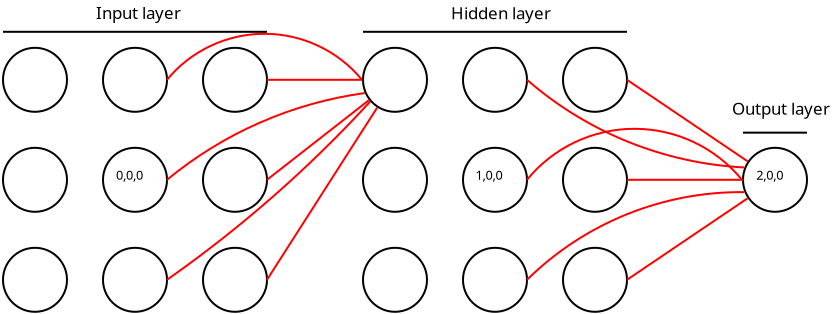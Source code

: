 <?xml version="1.0" encoding="UTF-8"?>
<dia:diagram xmlns:dia="http://www.lysator.liu.se/~alla/dia/">
  <dia:layer name="Background" visible="true" active="true">
    <dia:object type="Geometric - Perfect Circle" version="1" id="O0">
      <dia:attribute name="obj_pos">
        <dia:point val="33,7"/>
      </dia:attribute>
      <dia:attribute name="obj_bb">
        <dia:rectangle val="32.95,6.95;36.25,10.25"/>
      </dia:attribute>
      <dia:attribute name="meta">
        <dia:composite type="dict"/>
      </dia:attribute>
      <dia:attribute name="elem_corner">
        <dia:point val="33,7"/>
      </dia:attribute>
      <dia:attribute name="elem_width">
        <dia:real val="3.2"/>
      </dia:attribute>
      <dia:attribute name="elem_height">
        <dia:real val="3.2"/>
      </dia:attribute>
      <dia:attribute name="line_width">
        <dia:real val="0.1"/>
      </dia:attribute>
      <dia:attribute name="line_colour">
        <dia:color val="#000000"/>
      </dia:attribute>
      <dia:attribute name="fill_colour">
        <dia:color val="#ffffff"/>
      </dia:attribute>
      <dia:attribute name="show_background">
        <dia:boolean val="true"/>
      </dia:attribute>
      <dia:attribute name="line_style">
        <dia:enum val="0"/>
        <dia:real val="1"/>
      </dia:attribute>
      <dia:attribute name="flip_horizontal">
        <dia:boolean val="false"/>
      </dia:attribute>
      <dia:attribute name="flip_vertical">
        <dia:boolean val="false"/>
      </dia:attribute>
      <dia:attribute name="subscale">
        <dia:real val="1"/>
      </dia:attribute>
    </dia:object>
    <dia:object type="Geometric - Perfect Circle" version="1" id="O1">
      <dia:attribute name="obj_pos">
        <dia:point val="38,7"/>
      </dia:attribute>
      <dia:attribute name="obj_bb">
        <dia:rectangle val="37.95,6.95;41.25,10.25"/>
      </dia:attribute>
      <dia:attribute name="meta">
        <dia:composite type="dict"/>
      </dia:attribute>
      <dia:attribute name="elem_corner">
        <dia:point val="38,7"/>
      </dia:attribute>
      <dia:attribute name="elem_width">
        <dia:real val="3.2"/>
      </dia:attribute>
      <dia:attribute name="elem_height">
        <dia:real val="3.2"/>
      </dia:attribute>
      <dia:attribute name="line_width">
        <dia:real val="0.1"/>
      </dia:attribute>
      <dia:attribute name="line_colour">
        <dia:color val="#000000"/>
      </dia:attribute>
      <dia:attribute name="fill_colour">
        <dia:color val="#ffffff"/>
      </dia:attribute>
      <dia:attribute name="show_background">
        <dia:boolean val="true"/>
      </dia:attribute>
      <dia:attribute name="line_style">
        <dia:enum val="0"/>
        <dia:real val="1"/>
      </dia:attribute>
      <dia:attribute name="flip_horizontal">
        <dia:boolean val="false"/>
      </dia:attribute>
      <dia:attribute name="flip_vertical">
        <dia:boolean val="false"/>
      </dia:attribute>
      <dia:attribute name="subscale">
        <dia:real val="1"/>
      </dia:attribute>
    </dia:object>
    <dia:object type="Geometric - Perfect Circle" version="1" id="O2">
      <dia:attribute name="obj_pos">
        <dia:point val="33,12"/>
      </dia:attribute>
      <dia:attribute name="obj_bb">
        <dia:rectangle val="32.95,11.95;36.25,15.25"/>
      </dia:attribute>
      <dia:attribute name="meta">
        <dia:composite type="dict"/>
      </dia:attribute>
      <dia:attribute name="elem_corner">
        <dia:point val="33,12"/>
      </dia:attribute>
      <dia:attribute name="elem_width">
        <dia:real val="3.2"/>
      </dia:attribute>
      <dia:attribute name="elem_height">
        <dia:real val="3.2"/>
      </dia:attribute>
      <dia:attribute name="line_width">
        <dia:real val="0.1"/>
      </dia:attribute>
      <dia:attribute name="line_colour">
        <dia:color val="#000000"/>
      </dia:attribute>
      <dia:attribute name="fill_colour">
        <dia:color val="#ffffff"/>
      </dia:attribute>
      <dia:attribute name="show_background">
        <dia:boolean val="true"/>
      </dia:attribute>
      <dia:attribute name="line_style">
        <dia:enum val="0"/>
        <dia:real val="1"/>
      </dia:attribute>
      <dia:attribute name="flip_horizontal">
        <dia:boolean val="false"/>
      </dia:attribute>
      <dia:attribute name="flip_vertical">
        <dia:boolean val="false"/>
      </dia:attribute>
      <dia:attribute name="subscale">
        <dia:real val="1"/>
      </dia:attribute>
    </dia:object>
    <dia:object type="Geometric - Perfect Circle" version="1" id="O3">
      <dia:attribute name="obj_pos">
        <dia:point val="38,12"/>
      </dia:attribute>
      <dia:attribute name="obj_bb">
        <dia:rectangle val="37.95,11.95;41.25,15.25"/>
      </dia:attribute>
      <dia:attribute name="meta">
        <dia:composite type="dict"/>
      </dia:attribute>
      <dia:attribute name="elem_corner">
        <dia:point val="38,12"/>
      </dia:attribute>
      <dia:attribute name="elem_width">
        <dia:real val="3.2"/>
      </dia:attribute>
      <dia:attribute name="elem_height">
        <dia:real val="3.2"/>
      </dia:attribute>
      <dia:attribute name="line_width">
        <dia:real val="0.1"/>
      </dia:attribute>
      <dia:attribute name="line_colour">
        <dia:color val="#000000"/>
      </dia:attribute>
      <dia:attribute name="fill_colour">
        <dia:color val="#ffffff"/>
      </dia:attribute>
      <dia:attribute name="show_background">
        <dia:boolean val="true"/>
      </dia:attribute>
      <dia:attribute name="line_style">
        <dia:enum val="0"/>
        <dia:real val="1"/>
      </dia:attribute>
      <dia:attribute name="flip_horizontal">
        <dia:boolean val="false"/>
      </dia:attribute>
      <dia:attribute name="flip_vertical">
        <dia:boolean val="false"/>
      </dia:attribute>
      <dia:attribute name="subscale">
        <dia:real val="1"/>
      </dia:attribute>
    </dia:object>
    <dia:object type="Geometric - Perfect Circle" version="1" id="O4">
      <dia:attribute name="obj_pos">
        <dia:point val="43,7"/>
      </dia:attribute>
      <dia:attribute name="obj_bb">
        <dia:rectangle val="42.95,6.95;46.25,10.25"/>
      </dia:attribute>
      <dia:attribute name="meta">
        <dia:composite type="dict"/>
      </dia:attribute>
      <dia:attribute name="elem_corner">
        <dia:point val="43,7"/>
      </dia:attribute>
      <dia:attribute name="elem_width">
        <dia:real val="3.2"/>
      </dia:attribute>
      <dia:attribute name="elem_height">
        <dia:real val="3.2"/>
      </dia:attribute>
      <dia:attribute name="line_width">
        <dia:real val="0.1"/>
      </dia:attribute>
      <dia:attribute name="line_colour">
        <dia:color val="#000000"/>
      </dia:attribute>
      <dia:attribute name="fill_colour">
        <dia:color val="#ffffff"/>
      </dia:attribute>
      <dia:attribute name="show_background">
        <dia:boolean val="true"/>
      </dia:attribute>
      <dia:attribute name="line_style">
        <dia:enum val="0"/>
        <dia:real val="1"/>
      </dia:attribute>
      <dia:attribute name="flip_horizontal">
        <dia:boolean val="false"/>
      </dia:attribute>
      <dia:attribute name="flip_vertical">
        <dia:boolean val="false"/>
      </dia:attribute>
      <dia:attribute name="subscale">
        <dia:real val="1"/>
      </dia:attribute>
    </dia:object>
    <dia:object type="Geometric - Perfect Circle" version="1" id="O5">
      <dia:attribute name="obj_pos">
        <dia:point val="43,12"/>
      </dia:attribute>
      <dia:attribute name="obj_bb">
        <dia:rectangle val="42.95,11.95;46.25,15.25"/>
      </dia:attribute>
      <dia:attribute name="meta">
        <dia:composite type="dict"/>
      </dia:attribute>
      <dia:attribute name="elem_corner">
        <dia:point val="43,12"/>
      </dia:attribute>
      <dia:attribute name="elem_width">
        <dia:real val="3.2"/>
      </dia:attribute>
      <dia:attribute name="elem_height">
        <dia:real val="3.2"/>
      </dia:attribute>
      <dia:attribute name="line_width">
        <dia:real val="0.1"/>
      </dia:attribute>
      <dia:attribute name="line_colour">
        <dia:color val="#000000"/>
      </dia:attribute>
      <dia:attribute name="fill_colour">
        <dia:color val="#ffffff"/>
      </dia:attribute>
      <dia:attribute name="show_background">
        <dia:boolean val="true"/>
      </dia:attribute>
      <dia:attribute name="line_style">
        <dia:enum val="0"/>
        <dia:real val="1"/>
      </dia:attribute>
      <dia:attribute name="flip_horizontal">
        <dia:boolean val="false"/>
      </dia:attribute>
      <dia:attribute name="flip_vertical">
        <dia:boolean val="false"/>
      </dia:attribute>
      <dia:attribute name="subscale">
        <dia:real val="1"/>
      </dia:attribute>
    </dia:object>
    <dia:object type="Geometric - Perfect Circle" version="1" id="O6">
      <dia:attribute name="obj_pos">
        <dia:point val="33,17"/>
      </dia:attribute>
      <dia:attribute name="obj_bb">
        <dia:rectangle val="32.95,16.95;36.25,20.25"/>
      </dia:attribute>
      <dia:attribute name="meta">
        <dia:composite type="dict"/>
      </dia:attribute>
      <dia:attribute name="elem_corner">
        <dia:point val="33,17"/>
      </dia:attribute>
      <dia:attribute name="elem_width">
        <dia:real val="3.2"/>
      </dia:attribute>
      <dia:attribute name="elem_height">
        <dia:real val="3.2"/>
      </dia:attribute>
      <dia:attribute name="line_width">
        <dia:real val="0.1"/>
      </dia:attribute>
      <dia:attribute name="line_colour">
        <dia:color val="#000000"/>
      </dia:attribute>
      <dia:attribute name="fill_colour">
        <dia:color val="#ffffff"/>
      </dia:attribute>
      <dia:attribute name="show_background">
        <dia:boolean val="true"/>
      </dia:attribute>
      <dia:attribute name="line_style">
        <dia:enum val="0"/>
        <dia:real val="1"/>
      </dia:attribute>
      <dia:attribute name="flip_horizontal">
        <dia:boolean val="false"/>
      </dia:attribute>
      <dia:attribute name="flip_vertical">
        <dia:boolean val="false"/>
      </dia:attribute>
      <dia:attribute name="subscale">
        <dia:real val="1"/>
      </dia:attribute>
    </dia:object>
    <dia:object type="Geometric - Perfect Circle" version="1" id="O7">
      <dia:attribute name="obj_pos">
        <dia:point val="38,17"/>
      </dia:attribute>
      <dia:attribute name="obj_bb">
        <dia:rectangle val="37.95,16.95;41.25,20.25"/>
      </dia:attribute>
      <dia:attribute name="meta">
        <dia:composite type="dict"/>
      </dia:attribute>
      <dia:attribute name="elem_corner">
        <dia:point val="38,17"/>
      </dia:attribute>
      <dia:attribute name="elem_width">
        <dia:real val="3.2"/>
      </dia:attribute>
      <dia:attribute name="elem_height">
        <dia:real val="3.2"/>
      </dia:attribute>
      <dia:attribute name="line_width">
        <dia:real val="0.1"/>
      </dia:attribute>
      <dia:attribute name="line_colour">
        <dia:color val="#000000"/>
      </dia:attribute>
      <dia:attribute name="fill_colour">
        <dia:color val="#ffffff"/>
      </dia:attribute>
      <dia:attribute name="show_background">
        <dia:boolean val="true"/>
      </dia:attribute>
      <dia:attribute name="line_style">
        <dia:enum val="0"/>
        <dia:real val="1"/>
      </dia:attribute>
      <dia:attribute name="flip_horizontal">
        <dia:boolean val="false"/>
      </dia:attribute>
      <dia:attribute name="flip_vertical">
        <dia:boolean val="false"/>
      </dia:attribute>
      <dia:attribute name="subscale">
        <dia:real val="1"/>
      </dia:attribute>
    </dia:object>
    <dia:object type="Geometric - Perfect Circle" version="1" id="O8">
      <dia:attribute name="obj_pos">
        <dia:point val="43,17"/>
      </dia:attribute>
      <dia:attribute name="obj_bb">
        <dia:rectangle val="42.95,16.95;46.25,20.25"/>
      </dia:attribute>
      <dia:attribute name="meta">
        <dia:composite type="dict"/>
      </dia:attribute>
      <dia:attribute name="elem_corner">
        <dia:point val="43,17"/>
      </dia:attribute>
      <dia:attribute name="elem_width">
        <dia:real val="3.2"/>
      </dia:attribute>
      <dia:attribute name="elem_height">
        <dia:real val="3.2"/>
      </dia:attribute>
      <dia:attribute name="line_width">
        <dia:real val="0.1"/>
      </dia:attribute>
      <dia:attribute name="line_colour">
        <dia:color val="#000000"/>
      </dia:attribute>
      <dia:attribute name="fill_colour">
        <dia:color val="#ffffff"/>
      </dia:attribute>
      <dia:attribute name="show_background">
        <dia:boolean val="true"/>
      </dia:attribute>
      <dia:attribute name="line_style">
        <dia:enum val="0"/>
        <dia:real val="1"/>
      </dia:attribute>
      <dia:attribute name="flip_horizontal">
        <dia:boolean val="false"/>
      </dia:attribute>
      <dia:attribute name="flip_vertical">
        <dia:boolean val="false"/>
      </dia:attribute>
      <dia:attribute name="subscale">
        <dia:real val="1"/>
      </dia:attribute>
    </dia:object>
    <dia:object type="Geometric - Perfect Circle" version="1" id="O9">
      <dia:attribute name="obj_pos">
        <dia:point val="52,12"/>
      </dia:attribute>
      <dia:attribute name="obj_bb">
        <dia:rectangle val="51.95,11.95;55.25,15.25"/>
      </dia:attribute>
      <dia:attribute name="meta">
        <dia:composite type="dict"/>
      </dia:attribute>
      <dia:attribute name="elem_corner">
        <dia:point val="52,12"/>
      </dia:attribute>
      <dia:attribute name="elem_width">
        <dia:real val="3.2"/>
      </dia:attribute>
      <dia:attribute name="elem_height">
        <dia:real val="3.2"/>
      </dia:attribute>
      <dia:attribute name="line_width">
        <dia:real val="0.1"/>
      </dia:attribute>
      <dia:attribute name="line_colour">
        <dia:color val="#000000"/>
      </dia:attribute>
      <dia:attribute name="fill_colour">
        <dia:color val="#ffffff"/>
      </dia:attribute>
      <dia:attribute name="show_background">
        <dia:boolean val="true"/>
      </dia:attribute>
      <dia:attribute name="line_style">
        <dia:enum val="0"/>
        <dia:real val="1"/>
      </dia:attribute>
      <dia:attribute name="flip_horizontal">
        <dia:boolean val="false"/>
      </dia:attribute>
      <dia:attribute name="flip_vertical">
        <dia:boolean val="false"/>
      </dia:attribute>
      <dia:attribute name="subscale">
        <dia:real val="1"/>
      </dia:attribute>
    </dia:object>
    <dia:object type="Geometric - Perfect Circle" version="1" id="O10">
      <dia:attribute name="obj_pos">
        <dia:point val="15,7"/>
      </dia:attribute>
      <dia:attribute name="obj_bb">
        <dia:rectangle val="14.95,6.95;18.25,10.25"/>
      </dia:attribute>
      <dia:attribute name="meta">
        <dia:composite type="dict"/>
      </dia:attribute>
      <dia:attribute name="elem_corner">
        <dia:point val="15,7"/>
      </dia:attribute>
      <dia:attribute name="elem_width">
        <dia:real val="3.2"/>
      </dia:attribute>
      <dia:attribute name="elem_height">
        <dia:real val="3.2"/>
      </dia:attribute>
      <dia:attribute name="line_width">
        <dia:real val="0.1"/>
      </dia:attribute>
      <dia:attribute name="line_colour">
        <dia:color val="#000000"/>
      </dia:attribute>
      <dia:attribute name="fill_colour">
        <dia:color val="#ffffff"/>
      </dia:attribute>
      <dia:attribute name="show_background">
        <dia:boolean val="true"/>
      </dia:attribute>
      <dia:attribute name="line_style">
        <dia:enum val="0"/>
        <dia:real val="1"/>
      </dia:attribute>
      <dia:attribute name="flip_horizontal">
        <dia:boolean val="false"/>
      </dia:attribute>
      <dia:attribute name="flip_vertical">
        <dia:boolean val="false"/>
      </dia:attribute>
      <dia:attribute name="subscale">
        <dia:real val="1"/>
      </dia:attribute>
    </dia:object>
    <dia:object type="Geometric - Perfect Circle" version="1" id="O11">
      <dia:attribute name="obj_pos">
        <dia:point val="20,7"/>
      </dia:attribute>
      <dia:attribute name="obj_bb">
        <dia:rectangle val="19.95,6.95;23.25,10.25"/>
      </dia:attribute>
      <dia:attribute name="meta">
        <dia:composite type="dict"/>
      </dia:attribute>
      <dia:attribute name="elem_corner">
        <dia:point val="20,7"/>
      </dia:attribute>
      <dia:attribute name="elem_width">
        <dia:real val="3.2"/>
      </dia:attribute>
      <dia:attribute name="elem_height">
        <dia:real val="3.2"/>
      </dia:attribute>
      <dia:attribute name="line_width">
        <dia:real val="0.1"/>
      </dia:attribute>
      <dia:attribute name="line_colour">
        <dia:color val="#000000"/>
      </dia:attribute>
      <dia:attribute name="fill_colour">
        <dia:color val="#ffffff"/>
      </dia:attribute>
      <dia:attribute name="show_background">
        <dia:boolean val="true"/>
      </dia:attribute>
      <dia:attribute name="line_style">
        <dia:enum val="0"/>
        <dia:real val="1"/>
      </dia:attribute>
      <dia:attribute name="flip_horizontal">
        <dia:boolean val="false"/>
      </dia:attribute>
      <dia:attribute name="flip_vertical">
        <dia:boolean val="false"/>
      </dia:attribute>
      <dia:attribute name="subscale">
        <dia:real val="1"/>
      </dia:attribute>
    </dia:object>
    <dia:object type="Geometric - Perfect Circle" version="1" id="O12">
      <dia:attribute name="obj_pos">
        <dia:point val="15,12"/>
      </dia:attribute>
      <dia:attribute name="obj_bb">
        <dia:rectangle val="14.95,11.95;18.25,15.25"/>
      </dia:attribute>
      <dia:attribute name="meta">
        <dia:composite type="dict"/>
      </dia:attribute>
      <dia:attribute name="elem_corner">
        <dia:point val="15,12"/>
      </dia:attribute>
      <dia:attribute name="elem_width">
        <dia:real val="3.2"/>
      </dia:attribute>
      <dia:attribute name="elem_height">
        <dia:real val="3.2"/>
      </dia:attribute>
      <dia:attribute name="line_width">
        <dia:real val="0.1"/>
      </dia:attribute>
      <dia:attribute name="line_colour">
        <dia:color val="#000000"/>
      </dia:attribute>
      <dia:attribute name="fill_colour">
        <dia:color val="#ffffff"/>
      </dia:attribute>
      <dia:attribute name="show_background">
        <dia:boolean val="true"/>
      </dia:attribute>
      <dia:attribute name="line_style">
        <dia:enum val="0"/>
        <dia:real val="1"/>
      </dia:attribute>
      <dia:attribute name="flip_horizontal">
        <dia:boolean val="false"/>
      </dia:attribute>
      <dia:attribute name="flip_vertical">
        <dia:boolean val="false"/>
      </dia:attribute>
      <dia:attribute name="subscale">
        <dia:real val="1"/>
      </dia:attribute>
    </dia:object>
    <dia:object type="Geometric - Perfect Circle" version="1" id="O13">
      <dia:attribute name="obj_pos">
        <dia:point val="20,12"/>
      </dia:attribute>
      <dia:attribute name="obj_bb">
        <dia:rectangle val="19.95,11.95;23.25,15.25"/>
      </dia:attribute>
      <dia:attribute name="meta">
        <dia:composite type="dict"/>
      </dia:attribute>
      <dia:attribute name="elem_corner">
        <dia:point val="20,12"/>
      </dia:attribute>
      <dia:attribute name="elem_width">
        <dia:real val="3.2"/>
      </dia:attribute>
      <dia:attribute name="elem_height">
        <dia:real val="3.2"/>
      </dia:attribute>
      <dia:attribute name="line_width">
        <dia:real val="0.1"/>
      </dia:attribute>
      <dia:attribute name="line_colour">
        <dia:color val="#000000"/>
      </dia:attribute>
      <dia:attribute name="fill_colour">
        <dia:color val="#ffffff"/>
      </dia:attribute>
      <dia:attribute name="show_background">
        <dia:boolean val="true"/>
      </dia:attribute>
      <dia:attribute name="line_style">
        <dia:enum val="0"/>
        <dia:real val="1"/>
      </dia:attribute>
      <dia:attribute name="flip_horizontal">
        <dia:boolean val="false"/>
      </dia:attribute>
      <dia:attribute name="flip_vertical">
        <dia:boolean val="false"/>
      </dia:attribute>
      <dia:attribute name="subscale">
        <dia:real val="1"/>
      </dia:attribute>
    </dia:object>
    <dia:object type="Geometric - Perfect Circle" version="1" id="O14">
      <dia:attribute name="obj_pos">
        <dia:point val="25,7"/>
      </dia:attribute>
      <dia:attribute name="obj_bb">
        <dia:rectangle val="24.95,6.95;28.25,10.25"/>
      </dia:attribute>
      <dia:attribute name="meta">
        <dia:composite type="dict"/>
      </dia:attribute>
      <dia:attribute name="elem_corner">
        <dia:point val="25,7"/>
      </dia:attribute>
      <dia:attribute name="elem_width">
        <dia:real val="3.2"/>
      </dia:attribute>
      <dia:attribute name="elem_height">
        <dia:real val="3.2"/>
      </dia:attribute>
      <dia:attribute name="line_width">
        <dia:real val="0.1"/>
      </dia:attribute>
      <dia:attribute name="line_colour">
        <dia:color val="#000000"/>
      </dia:attribute>
      <dia:attribute name="fill_colour">
        <dia:color val="#ffffff"/>
      </dia:attribute>
      <dia:attribute name="show_background">
        <dia:boolean val="true"/>
      </dia:attribute>
      <dia:attribute name="line_style">
        <dia:enum val="0"/>
        <dia:real val="1"/>
      </dia:attribute>
      <dia:attribute name="flip_horizontal">
        <dia:boolean val="false"/>
      </dia:attribute>
      <dia:attribute name="flip_vertical">
        <dia:boolean val="false"/>
      </dia:attribute>
      <dia:attribute name="subscale">
        <dia:real val="1"/>
      </dia:attribute>
    </dia:object>
    <dia:object type="Geometric - Perfect Circle" version="1" id="O15">
      <dia:attribute name="obj_pos">
        <dia:point val="25,12"/>
      </dia:attribute>
      <dia:attribute name="obj_bb">
        <dia:rectangle val="24.95,11.95;28.25,15.25"/>
      </dia:attribute>
      <dia:attribute name="meta">
        <dia:composite type="dict"/>
      </dia:attribute>
      <dia:attribute name="elem_corner">
        <dia:point val="25,12"/>
      </dia:attribute>
      <dia:attribute name="elem_width">
        <dia:real val="3.2"/>
      </dia:attribute>
      <dia:attribute name="elem_height">
        <dia:real val="3.2"/>
      </dia:attribute>
      <dia:attribute name="line_width">
        <dia:real val="0.1"/>
      </dia:attribute>
      <dia:attribute name="line_colour">
        <dia:color val="#000000"/>
      </dia:attribute>
      <dia:attribute name="fill_colour">
        <dia:color val="#ffffff"/>
      </dia:attribute>
      <dia:attribute name="show_background">
        <dia:boolean val="true"/>
      </dia:attribute>
      <dia:attribute name="line_style">
        <dia:enum val="0"/>
        <dia:real val="1"/>
      </dia:attribute>
      <dia:attribute name="flip_horizontal">
        <dia:boolean val="false"/>
      </dia:attribute>
      <dia:attribute name="flip_vertical">
        <dia:boolean val="false"/>
      </dia:attribute>
      <dia:attribute name="subscale">
        <dia:real val="1"/>
      </dia:attribute>
    </dia:object>
    <dia:object type="Geometric - Perfect Circle" version="1" id="O16">
      <dia:attribute name="obj_pos">
        <dia:point val="15,17"/>
      </dia:attribute>
      <dia:attribute name="obj_bb">
        <dia:rectangle val="14.95,16.95;18.25,20.25"/>
      </dia:attribute>
      <dia:attribute name="meta">
        <dia:composite type="dict"/>
      </dia:attribute>
      <dia:attribute name="elem_corner">
        <dia:point val="15,17"/>
      </dia:attribute>
      <dia:attribute name="elem_width">
        <dia:real val="3.2"/>
      </dia:attribute>
      <dia:attribute name="elem_height">
        <dia:real val="3.2"/>
      </dia:attribute>
      <dia:attribute name="line_width">
        <dia:real val="0.1"/>
      </dia:attribute>
      <dia:attribute name="line_colour">
        <dia:color val="#000000"/>
      </dia:attribute>
      <dia:attribute name="fill_colour">
        <dia:color val="#ffffff"/>
      </dia:attribute>
      <dia:attribute name="show_background">
        <dia:boolean val="true"/>
      </dia:attribute>
      <dia:attribute name="line_style">
        <dia:enum val="0"/>
        <dia:real val="1"/>
      </dia:attribute>
      <dia:attribute name="flip_horizontal">
        <dia:boolean val="false"/>
      </dia:attribute>
      <dia:attribute name="flip_vertical">
        <dia:boolean val="false"/>
      </dia:attribute>
      <dia:attribute name="subscale">
        <dia:real val="1"/>
      </dia:attribute>
    </dia:object>
    <dia:object type="Geometric - Perfect Circle" version="1" id="O17">
      <dia:attribute name="obj_pos">
        <dia:point val="20,17"/>
      </dia:attribute>
      <dia:attribute name="obj_bb">
        <dia:rectangle val="19.95,16.95;23.25,20.25"/>
      </dia:attribute>
      <dia:attribute name="meta">
        <dia:composite type="dict"/>
      </dia:attribute>
      <dia:attribute name="elem_corner">
        <dia:point val="20,17"/>
      </dia:attribute>
      <dia:attribute name="elem_width">
        <dia:real val="3.2"/>
      </dia:attribute>
      <dia:attribute name="elem_height">
        <dia:real val="3.2"/>
      </dia:attribute>
      <dia:attribute name="line_width">
        <dia:real val="0.1"/>
      </dia:attribute>
      <dia:attribute name="line_colour">
        <dia:color val="#000000"/>
      </dia:attribute>
      <dia:attribute name="fill_colour">
        <dia:color val="#ffffff"/>
      </dia:attribute>
      <dia:attribute name="show_background">
        <dia:boolean val="true"/>
      </dia:attribute>
      <dia:attribute name="line_style">
        <dia:enum val="0"/>
        <dia:real val="1"/>
      </dia:attribute>
      <dia:attribute name="flip_horizontal">
        <dia:boolean val="false"/>
      </dia:attribute>
      <dia:attribute name="flip_vertical">
        <dia:boolean val="false"/>
      </dia:attribute>
      <dia:attribute name="subscale">
        <dia:real val="1"/>
      </dia:attribute>
    </dia:object>
    <dia:object type="Geometric - Perfect Circle" version="1" id="O18">
      <dia:attribute name="obj_pos">
        <dia:point val="25,17"/>
      </dia:attribute>
      <dia:attribute name="obj_bb">
        <dia:rectangle val="24.95,16.95;28.25,20.25"/>
      </dia:attribute>
      <dia:attribute name="meta">
        <dia:composite type="dict"/>
      </dia:attribute>
      <dia:attribute name="elem_corner">
        <dia:point val="25,17"/>
      </dia:attribute>
      <dia:attribute name="elem_width">
        <dia:real val="3.2"/>
      </dia:attribute>
      <dia:attribute name="elem_height">
        <dia:real val="3.2"/>
      </dia:attribute>
      <dia:attribute name="line_width">
        <dia:real val="0.1"/>
      </dia:attribute>
      <dia:attribute name="line_colour">
        <dia:color val="#000000"/>
      </dia:attribute>
      <dia:attribute name="fill_colour">
        <dia:color val="#ffffff"/>
      </dia:attribute>
      <dia:attribute name="show_background">
        <dia:boolean val="true"/>
      </dia:attribute>
      <dia:attribute name="line_style">
        <dia:enum val="0"/>
        <dia:real val="1"/>
      </dia:attribute>
      <dia:attribute name="flip_horizontal">
        <dia:boolean val="false"/>
      </dia:attribute>
      <dia:attribute name="flip_vertical">
        <dia:boolean val="false"/>
      </dia:attribute>
      <dia:attribute name="subscale">
        <dia:real val="1"/>
      </dia:attribute>
    </dia:object>
    <dia:object type="Standard - Text" version="1" id="O19">
      <dia:attribute name="obj_pos">
        <dia:point val="19.65,5.565"/>
      </dia:attribute>
      <dia:attribute name="obj_bb">
        <dia:rectangle val="19.65,4.778;24.238,5.765"/>
      </dia:attribute>
      <dia:attribute name="text">
        <dia:composite type="text">
          <dia:attribute name="string">
            <dia:string>#Input layer#</dia:string>
          </dia:attribute>
          <dia:attribute name="font">
            <dia:font family="sans" style="0" name="Helvetica"/>
          </dia:attribute>
          <dia:attribute name="height">
            <dia:real val="1.058"/>
          </dia:attribute>
          <dia:attribute name="pos">
            <dia:point val="19.65,5.565"/>
          </dia:attribute>
          <dia:attribute name="color">
            <dia:color val="#000000"/>
          </dia:attribute>
          <dia:attribute name="alignment">
            <dia:enum val="0"/>
          </dia:attribute>
        </dia:composite>
      </dia:attribute>
      <dia:attribute name="valign">
        <dia:enum val="3"/>
      </dia:attribute>
    </dia:object>
    <dia:object type="Standard - Text" version="1" id="O20">
      <dia:attribute name="obj_pos">
        <dia:point val="37.4,5.57"/>
      </dia:attribute>
      <dia:attribute name="obj_bb">
        <dia:rectangle val="37.4,4.782;42.797,5.77"/>
      </dia:attribute>
      <dia:attribute name="text">
        <dia:composite type="text">
          <dia:attribute name="string">
            <dia:string>#Hidden layer#</dia:string>
          </dia:attribute>
          <dia:attribute name="font">
            <dia:font family="sans" style="0" name="Helvetica"/>
          </dia:attribute>
          <dia:attribute name="height">
            <dia:real val="1.058"/>
          </dia:attribute>
          <dia:attribute name="pos">
            <dia:point val="37.4,5.57"/>
          </dia:attribute>
          <dia:attribute name="color">
            <dia:color val="#000000"/>
          </dia:attribute>
          <dia:attribute name="alignment">
            <dia:enum val="0"/>
          </dia:attribute>
        </dia:composite>
      </dia:attribute>
      <dia:attribute name="valign">
        <dia:enum val="3"/>
      </dia:attribute>
    </dia:object>
    <dia:object type="Standard - Text" version="1" id="O21">
      <dia:attribute name="obj_pos">
        <dia:point val="51.45,10.352"/>
      </dia:attribute>
      <dia:attribute name="obj_bb">
        <dia:rectangle val="51.45,9.564;56.788,10.552"/>
      </dia:attribute>
      <dia:attribute name="text">
        <dia:composite type="text">
          <dia:attribute name="string">
            <dia:string>#Output layer#</dia:string>
          </dia:attribute>
          <dia:attribute name="font">
            <dia:font family="sans" style="0" name="Helvetica"/>
          </dia:attribute>
          <dia:attribute name="height">
            <dia:real val="1.058"/>
          </dia:attribute>
          <dia:attribute name="pos">
            <dia:point val="51.45,10.352"/>
          </dia:attribute>
          <dia:attribute name="color">
            <dia:color val="#000000"/>
          </dia:attribute>
          <dia:attribute name="alignment">
            <dia:enum val="0"/>
          </dia:attribute>
        </dia:composite>
      </dia:attribute>
      <dia:attribute name="valign">
        <dia:enum val="3"/>
      </dia:attribute>
    </dia:object>
    <dia:object type="Standard - Line" version="0" id="O22">
      <dia:attribute name="obj_pos">
        <dia:point val="28.2,8.6"/>
      </dia:attribute>
      <dia:attribute name="obj_bb">
        <dia:rectangle val="28.15,8.55;33.0,8.65"/>
      </dia:attribute>
      <dia:attribute name="conn_endpoints">
        <dia:point val="28.2,8.6"/>
        <dia:point val="32.95,8.6"/>
      </dia:attribute>
      <dia:attribute name="numcp">
        <dia:int val="1"/>
      </dia:attribute>
      <dia:attribute name="line_color">
        <dia:color val="#ff0000"/>
      </dia:attribute>
      <dia:connections>
        <dia:connection handle="0" to="O14" connection="3"/>
        <dia:connection handle="1" to="O0" connection="8"/>
      </dia:connections>
    </dia:object>
    <dia:object type="Standard - Line" version="0" id="O23">
      <dia:attribute name="obj_pos">
        <dia:point val="46.2,8.6"/>
      </dia:attribute>
      <dia:attribute name="obj_bb">
        <dia:rectangle val="46.131,8.531;52.303,12.746"/>
      </dia:attribute>
      <dia:attribute name="conn_endpoints">
        <dia:point val="46.2,8.6"/>
        <dia:point val="52.233,12.677"/>
      </dia:attribute>
      <dia:attribute name="numcp">
        <dia:int val="1"/>
      </dia:attribute>
      <dia:attribute name="line_color">
        <dia:color val="#ff0000"/>
      </dia:attribute>
      <dia:connections>
        <dia:connection handle="0" to="O4" connection="3"/>
        <dia:connection handle="1" to="O9" connection="8"/>
      </dia:connections>
    </dia:object>
    <dia:object type="Standard - Line" version="0" id="O24">
      <dia:attribute name="obj_pos">
        <dia:point val="46.2,13.6"/>
      </dia:attribute>
      <dia:attribute name="obj_bb">
        <dia:rectangle val="46.15,13.55;52.05,13.65"/>
      </dia:attribute>
      <dia:attribute name="conn_endpoints">
        <dia:point val="46.2,13.6"/>
        <dia:point val="52,13.6"/>
      </dia:attribute>
      <dia:attribute name="numcp">
        <dia:int val="1"/>
      </dia:attribute>
      <dia:attribute name="line_color">
        <dia:color val="#ff0000"/>
      </dia:attribute>
      <dia:connections>
        <dia:connection handle="0" to="O5" connection="3"/>
        <dia:connection handle="1" to="O9" connection="2"/>
      </dia:connections>
    </dia:object>
    <dia:object type="Standard - Line" version="0" id="O25">
      <dia:attribute name="obj_pos">
        <dia:point val="46.2,18.6"/>
      </dia:attribute>
      <dia:attribute name="obj_bb">
        <dia:rectangle val="46.131,14.454;52.303,18.669"/>
      </dia:attribute>
      <dia:attribute name="conn_endpoints">
        <dia:point val="46.2,18.6"/>
        <dia:point val="52.233,14.524"/>
      </dia:attribute>
      <dia:attribute name="numcp">
        <dia:int val="1"/>
      </dia:attribute>
      <dia:attribute name="line_color">
        <dia:color val="#ff0000"/>
      </dia:attribute>
      <dia:connections>
        <dia:connection handle="0" to="O8" connection="3"/>
        <dia:connection handle="1" to="O9" connection="8"/>
      </dia:connections>
    </dia:object>
    <dia:object type="Standard - Arc" version="0" id="O26">
      <dia:attribute name="obj_pos">
        <dia:point val="41.2,18.6"/>
      </dia:attribute>
      <dia:attribute name="obj_bb">
        <dia:rectangle val="41.135,13.535;53.665,18.665"/>
      </dia:attribute>
      <dia:attribute name="conn_endpoints">
        <dia:point val="41.2,18.6"/>
        <dia:point val="53.6,13.6"/>
      </dia:attribute>
      <dia:attribute name="arc_color">
        <dia:color val="#ff0000"/>
      </dia:attribute>
      <dia:attribute name="curve_distance">
        <dia:real val="-1.17"/>
      </dia:attribute>
      <dia:attribute name="line_width">
        <dia:real val="0.1"/>
      </dia:attribute>
      <dia:connections>
        <dia:connection handle="0" to="O7" connection="3"/>
        <dia:connection handle="1" to="O9" connection="8"/>
      </dia:connections>
    </dia:object>
    <dia:object type="Standard - Arc" version="0" id="O27">
      <dia:attribute name="obj_pos">
        <dia:point val="41.2,13.6"/>
      </dia:attribute>
      <dia:attribute name="obj_bb">
        <dia:rectangle val="41.15,11;53.65,13.65"/>
      </dia:attribute>
      <dia:attribute name="conn_endpoints">
        <dia:point val="41.2,13.6"/>
        <dia:point val="53.6,13.6"/>
      </dia:attribute>
      <dia:attribute name="arc_color">
        <dia:color val="#ff0000"/>
      </dia:attribute>
      <dia:attribute name="curve_distance">
        <dia:real val="-2.55"/>
      </dia:attribute>
      <dia:attribute name="line_width">
        <dia:real val="0.1"/>
      </dia:attribute>
      <dia:connections>
        <dia:connection handle="0" to="O3" connection="3"/>
        <dia:connection handle="1" to="O9" connection="8"/>
      </dia:connections>
    </dia:object>
    <dia:object type="Standard - Line" version="0" id="O28">
      <dia:attribute name="obj_pos">
        <dia:point val="28.2,13.6"/>
      </dia:attribute>
      <dia:attribute name="obj_bb">
        <dia:rectangle val="28.13,9.546;33.37,13.67"/>
      </dia:attribute>
      <dia:attribute name="conn_endpoints">
        <dia:point val="28.2,13.6"/>
        <dia:point val="33.3,9.616"/>
      </dia:attribute>
      <dia:attribute name="numcp">
        <dia:int val="1"/>
      </dia:attribute>
      <dia:attribute name="line_color">
        <dia:color val="#ff0000"/>
      </dia:attribute>
      <dia:connections>
        <dia:connection handle="0" to="O15" connection="3"/>
        <dia:connection handle="1" to="O0" connection="8"/>
      </dia:connections>
    </dia:object>
    <dia:object type="Standard - Line" version="0" id="O29">
      <dia:attribute name="obj_pos">
        <dia:point val="28.2,18.6"/>
      </dia:attribute>
      <dia:attribute name="obj_bb">
        <dia:rectangle val="28.131,9.921;33.78,18.669"/>
      </dia:attribute>
      <dia:attribute name="conn_endpoints">
        <dia:point val="28.2,18.6"/>
        <dia:point val="33.711,9.99"/>
      </dia:attribute>
      <dia:attribute name="numcp">
        <dia:int val="1"/>
      </dia:attribute>
      <dia:attribute name="line_color">
        <dia:color val="#ff0000"/>
      </dia:attribute>
      <dia:connections>
        <dia:connection handle="0" to="O18" connection="3"/>
        <dia:connection handle="1" to="O0" connection="8"/>
      </dia:connections>
    </dia:object>
    <dia:object type="Standard - Arc" version="0" id="O30">
      <dia:attribute name="obj_pos">
        <dia:point val="23.2,18.6"/>
      </dia:attribute>
      <dia:attribute name="obj_bb">
        <dia:rectangle val="23.129,8.529;34.671,18.671"/>
      </dia:attribute>
      <dia:attribute name="conn_endpoints">
        <dia:point val="23.2,18.6"/>
        <dia:point val="34.6,8.6"/>
      </dia:attribute>
      <dia:attribute name="arc_color">
        <dia:color val="#ff0000"/>
      </dia:attribute>
      <dia:attribute name="curve_distance">
        <dia:real val="0.367"/>
      </dia:attribute>
      <dia:attribute name="line_width">
        <dia:real val="0.1"/>
      </dia:attribute>
      <dia:connections>
        <dia:connection handle="0" to="O17" connection="3"/>
        <dia:connection handle="1" to="O0" connection="8"/>
      </dia:connections>
    </dia:object>
    <dia:object type="Standard - Arc" version="0" id="O31">
      <dia:attribute name="obj_pos">
        <dia:point val="41.2,8.6"/>
      </dia:attribute>
      <dia:attribute name="obj_bb">
        <dia:rectangle val="41.135,8.535;53.665,13.665"/>
      </dia:attribute>
      <dia:attribute name="conn_endpoints">
        <dia:point val="41.2,8.6"/>
        <dia:point val="53.6,13.6"/>
      </dia:attribute>
      <dia:attribute name="arc_color">
        <dia:color val="#ff0000"/>
      </dia:attribute>
      <dia:attribute name="curve_distance">
        <dia:real val="0.984"/>
      </dia:attribute>
      <dia:attribute name="line_width">
        <dia:real val="0.1"/>
      </dia:attribute>
      <dia:connections>
        <dia:connection handle="0" to="O1" connection="3"/>
        <dia:connection handle="1" to="O9" connection="8"/>
      </dia:connections>
    </dia:object>
    <dia:object type="Standard - Text" version="1" id="O32">
      <dia:attribute name="obj_pos">
        <dia:point val="21.629,13.5"/>
      </dia:attribute>
      <dia:attribute name="obj_bb">
        <dia:rectangle val="21.629,12.905;21.629,13.652"/>
      </dia:attribute>
      <dia:attribute name="text">
        <dia:composite type="text">
          <dia:attribute name="string">
            <dia:string>##</dia:string>
          </dia:attribute>
          <dia:attribute name="font">
            <dia:font family="sans" style="0" name="Helvetica"/>
          </dia:attribute>
          <dia:attribute name="height">
            <dia:real val="0.8"/>
          </dia:attribute>
          <dia:attribute name="pos">
            <dia:point val="21.629,13.5"/>
          </dia:attribute>
          <dia:attribute name="color">
            <dia:color val="#000000"/>
          </dia:attribute>
          <dia:attribute name="alignment">
            <dia:enum val="0"/>
          </dia:attribute>
        </dia:composite>
      </dia:attribute>
      <dia:attribute name="valign">
        <dia:enum val="3"/>
      </dia:attribute>
    </dia:object>
    <dia:object type="Standard - Text" version="1" id="O33">
      <dia:attribute name="obj_pos">
        <dia:point val="20.65,13.6"/>
      </dia:attribute>
      <dia:attribute name="obj_bb">
        <dia:rectangle val="20.65,13.005;22.277,13.752"/>
      </dia:attribute>
      <dia:attribute name="text">
        <dia:composite type="text">
          <dia:attribute name="string">
            <dia:string>#0,0,0#</dia:string>
          </dia:attribute>
          <dia:attribute name="font">
            <dia:font family="sans" style="0" name="Helvetica"/>
          </dia:attribute>
          <dia:attribute name="height">
            <dia:real val="0.8"/>
          </dia:attribute>
          <dia:attribute name="pos">
            <dia:point val="20.65,13.6"/>
          </dia:attribute>
          <dia:attribute name="color">
            <dia:color val="#000000"/>
          </dia:attribute>
          <dia:attribute name="alignment">
            <dia:enum val="0"/>
          </dia:attribute>
        </dia:composite>
      </dia:attribute>
      <dia:attribute name="valign">
        <dia:enum val="3"/>
      </dia:attribute>
    </dia:object>
    <dia:object type="Standard - Text" version="1" id="O34">
      <dia:attribute name="obj_pos">
        <dia:point val="38.627,13.595"/>
      </dia:attribute>
      <dia:attribute name="obj_bb">
        <dia:rectangle val="38.627,13;40.255,13.748"/>
      </dia:attribute>
      <dia:attribute name="text">
        <dia:composite type="text">
          <dia:attribute name="string">
            <dia:string>#1,0,0#</dia:string>
          </dia:attribute>
          <dia:attribute name="font">
            <dia:font family="sans" style="0" name="Helvetica"/>
          </dia:attribute>
          <dia:attribute name="height">
            <dia:real val="0.8"/>
          </dia:attribute>
          <dia:attribute name="pos">
            <dia:point val="38.627,13.595"/>
          </dia:attribute>
          <dia:attribute name="color">
            <dia:color val="#000000"/>
          </dia:attribute>
          <dia:attribute name="alignment">
            <dia:enum val="0"/>
          </dia:attribute>
        </dia:composite>
      </dia:attribute>
      <dia:attribute name="valign">
        <dia:enum val="3"/>
      </dia:attribute>
      <dia:attribute name="fill_color">
        <dia:color val="#ffffff"/>
      </dia:attribute>
      <dia:attribute name="show_background">
        <dia:boolean val="true"/>
      </dia:attribute>
    </dia:object>
    <dia:object type="Standard - Text" version="1" id="O35">
      <dia:attribute name="obj_pos">
        <dia:point val="52.66,13.592"/>
      </dia:attribute>
      <dia:attribute name="obj_bb">
        <dia:rectangle val="52.66,12.997;54.287,13.744"/>
      </dia:attribute>
      <dia:attribute name="text">
        <dia:composite type="text">
          <dia:attribute name="string">
            <dia:string>#2,0,0#</dia:string>
          </dia:attribute>
          <dia:attribute name="font">
            <dia:font family="sans" style="0" name="Helvetica"/>
          </dia:attribute>
          <dia:attribute name="height">
            <dia:real val="0.8"/>
          </dia:attribute>
          <dia:attribute name="pos">
            <dia:point val="52.66,13.592"/>
          </dia:attribute>
          <dia:attribute name="color">
            <dia:color val="#000000"/>
          </dia:attribute>
          <dia:attribute name="alignment">
            <dia:enum val="0"/>
          </dia:attribute>
        </dia:composite>
      </dia:attribute>
      <dia:attribute name="valign">
        <dia:enum val="3"/>
      </dia:attribute>
      <dia:attribute name="fill_color">
        <dia:color val="#ffffff"/>
      </dia:attribute>
      <dia:attribute name="show_background">
        <dia:boolean val="true"/>
      </dia:attribute>
    </dia:object>
    <dia:object type="Standard - Arc" version="0" id="O36">
      <dia:attribute name="obj_pos">
        <dia:point val="23.2,8.6"/>
      </dia:attribute>
      <dia:attribute name="obj_bb">
        <dia:rectangle val="23.15,6.25;34.65,8.65"/>
      </dia:attribute>
      <dia:attribute name="conn_endpoints">
        <dia:point val="23.2,8.6"/>
        <dia:point val="34.6,8.6"/>
      </dia:attribute>
      <dia:attribute name="arc_color">
        <dia:color val="#ff0000"/>
      </dia:attribute>
      <dia:attribute name="curve_distance">
        <dia:real val="-2.3"/>
      </dia:attribute>
      <dia:attribute name="line_width">
        <dia:real val="0.1"/>
      </dia:attribute>
      <dia:connections>
        <dia:connection handle="0" to="O11" connection="3"/>
        <dia:connection handle="1" to="O0" connection="8"/>
      </dia:connections>
    </dia:object>
    <dia:object type="Standard - Arc" version="0" id="O37">
      <dia:attribute name="obj_pos">
        <dia:point val="23.2,13.6"/>
      </dia:attribute>
      <dia:attribute name="obj_bb">
        <dia:rectangle val="23.134,8.534;34.666,13.666"/>
      </dia:attribute>
      <dia:attribute name="conn_endpoints">
        <dia:point val="23.2,13.6"/>
        <dia:point val="34.6,8.6"/>
      </dia:attribute>
      <dia:attribute name="arc_color">
        <dia:color val="#ff0000"/>
      </dia:attribute>
      <dia:attribute name="curve_distance">
        <dia:real val="-0.752"/>
      </dia:attribute>
      <dia:attribute name="line_width">
        <dia:real val="0.1"/>
      </dia:attribute>
      <dia:connections>
        <dia:connection handle="0" to="O13" connection="3"/>
        <dia:connection handle="1" to="O0" connection="8"/>
      </dia:connections>
    </dia:object>
    <dia:object type="Standard - Line" version="0" id="O38">
      <dia:attribute name="obj_pos">
        <dia:point val="15,6.2"/>
      </dia:attribute>
      <dia:attribute name="obj_bb">
        <dia:rectangle val="14.95,6.15;28.25,6.25"/>
      </dia:attribute>
      <dia:attribute name="conn_endpoints">
        <dia:point val="15,6.2"/>
        <dia:point val="28.2,6.2"/>
      </dia:attribute>
      <dia:attribute name="numcp">
        <dia:int val="1"/>
      </dia:attribute>
    </dia:object>
    <dia:object type="Standard - Line" version="0" id="O39">
      <dia:attribute name="obj_pos">
        <dia:point val="33,6.2"/>
      </dia:attribute>
      <dia:attribute name="obj_bb">
        <dia:rectangle val="32.95,6.15;46.25,6.25"/>
      </dia:attribute>
      <dia:attribute name="conn_endpoints">
        <dia:point val="33,6.2"/>
        <dia:point val="46.2,6.2"/>
      </dia:attribute>
      <dia:attribute name="numcp">
        <dia:int val="1"/>
      </dia:attribute>
    </dia:object>
    <dia:object type="Standard - Line" version="0" id="O40">
      <dia:attribute name="obj_pos">
        <dia:point val="55.2,11.243"/>
      </dia:attribute>
      <dia:attribute name="obj_bb">
        <dia:rectangle val="51.95,11.193;55.25,11.293"/>
      </dia:attribute>
      <dia:attribute name="conn_endpoints">
        <dia:point val="55.2,11.243"/>
        <dia:point val="52,11.243"/>
      </dia:attribute>
      <dia:attribute name="numcp">
        <dia:int val="1"/>
      </dia:attribute>
    </dia:object>
  </dia:layer>
</dia:diagram>

